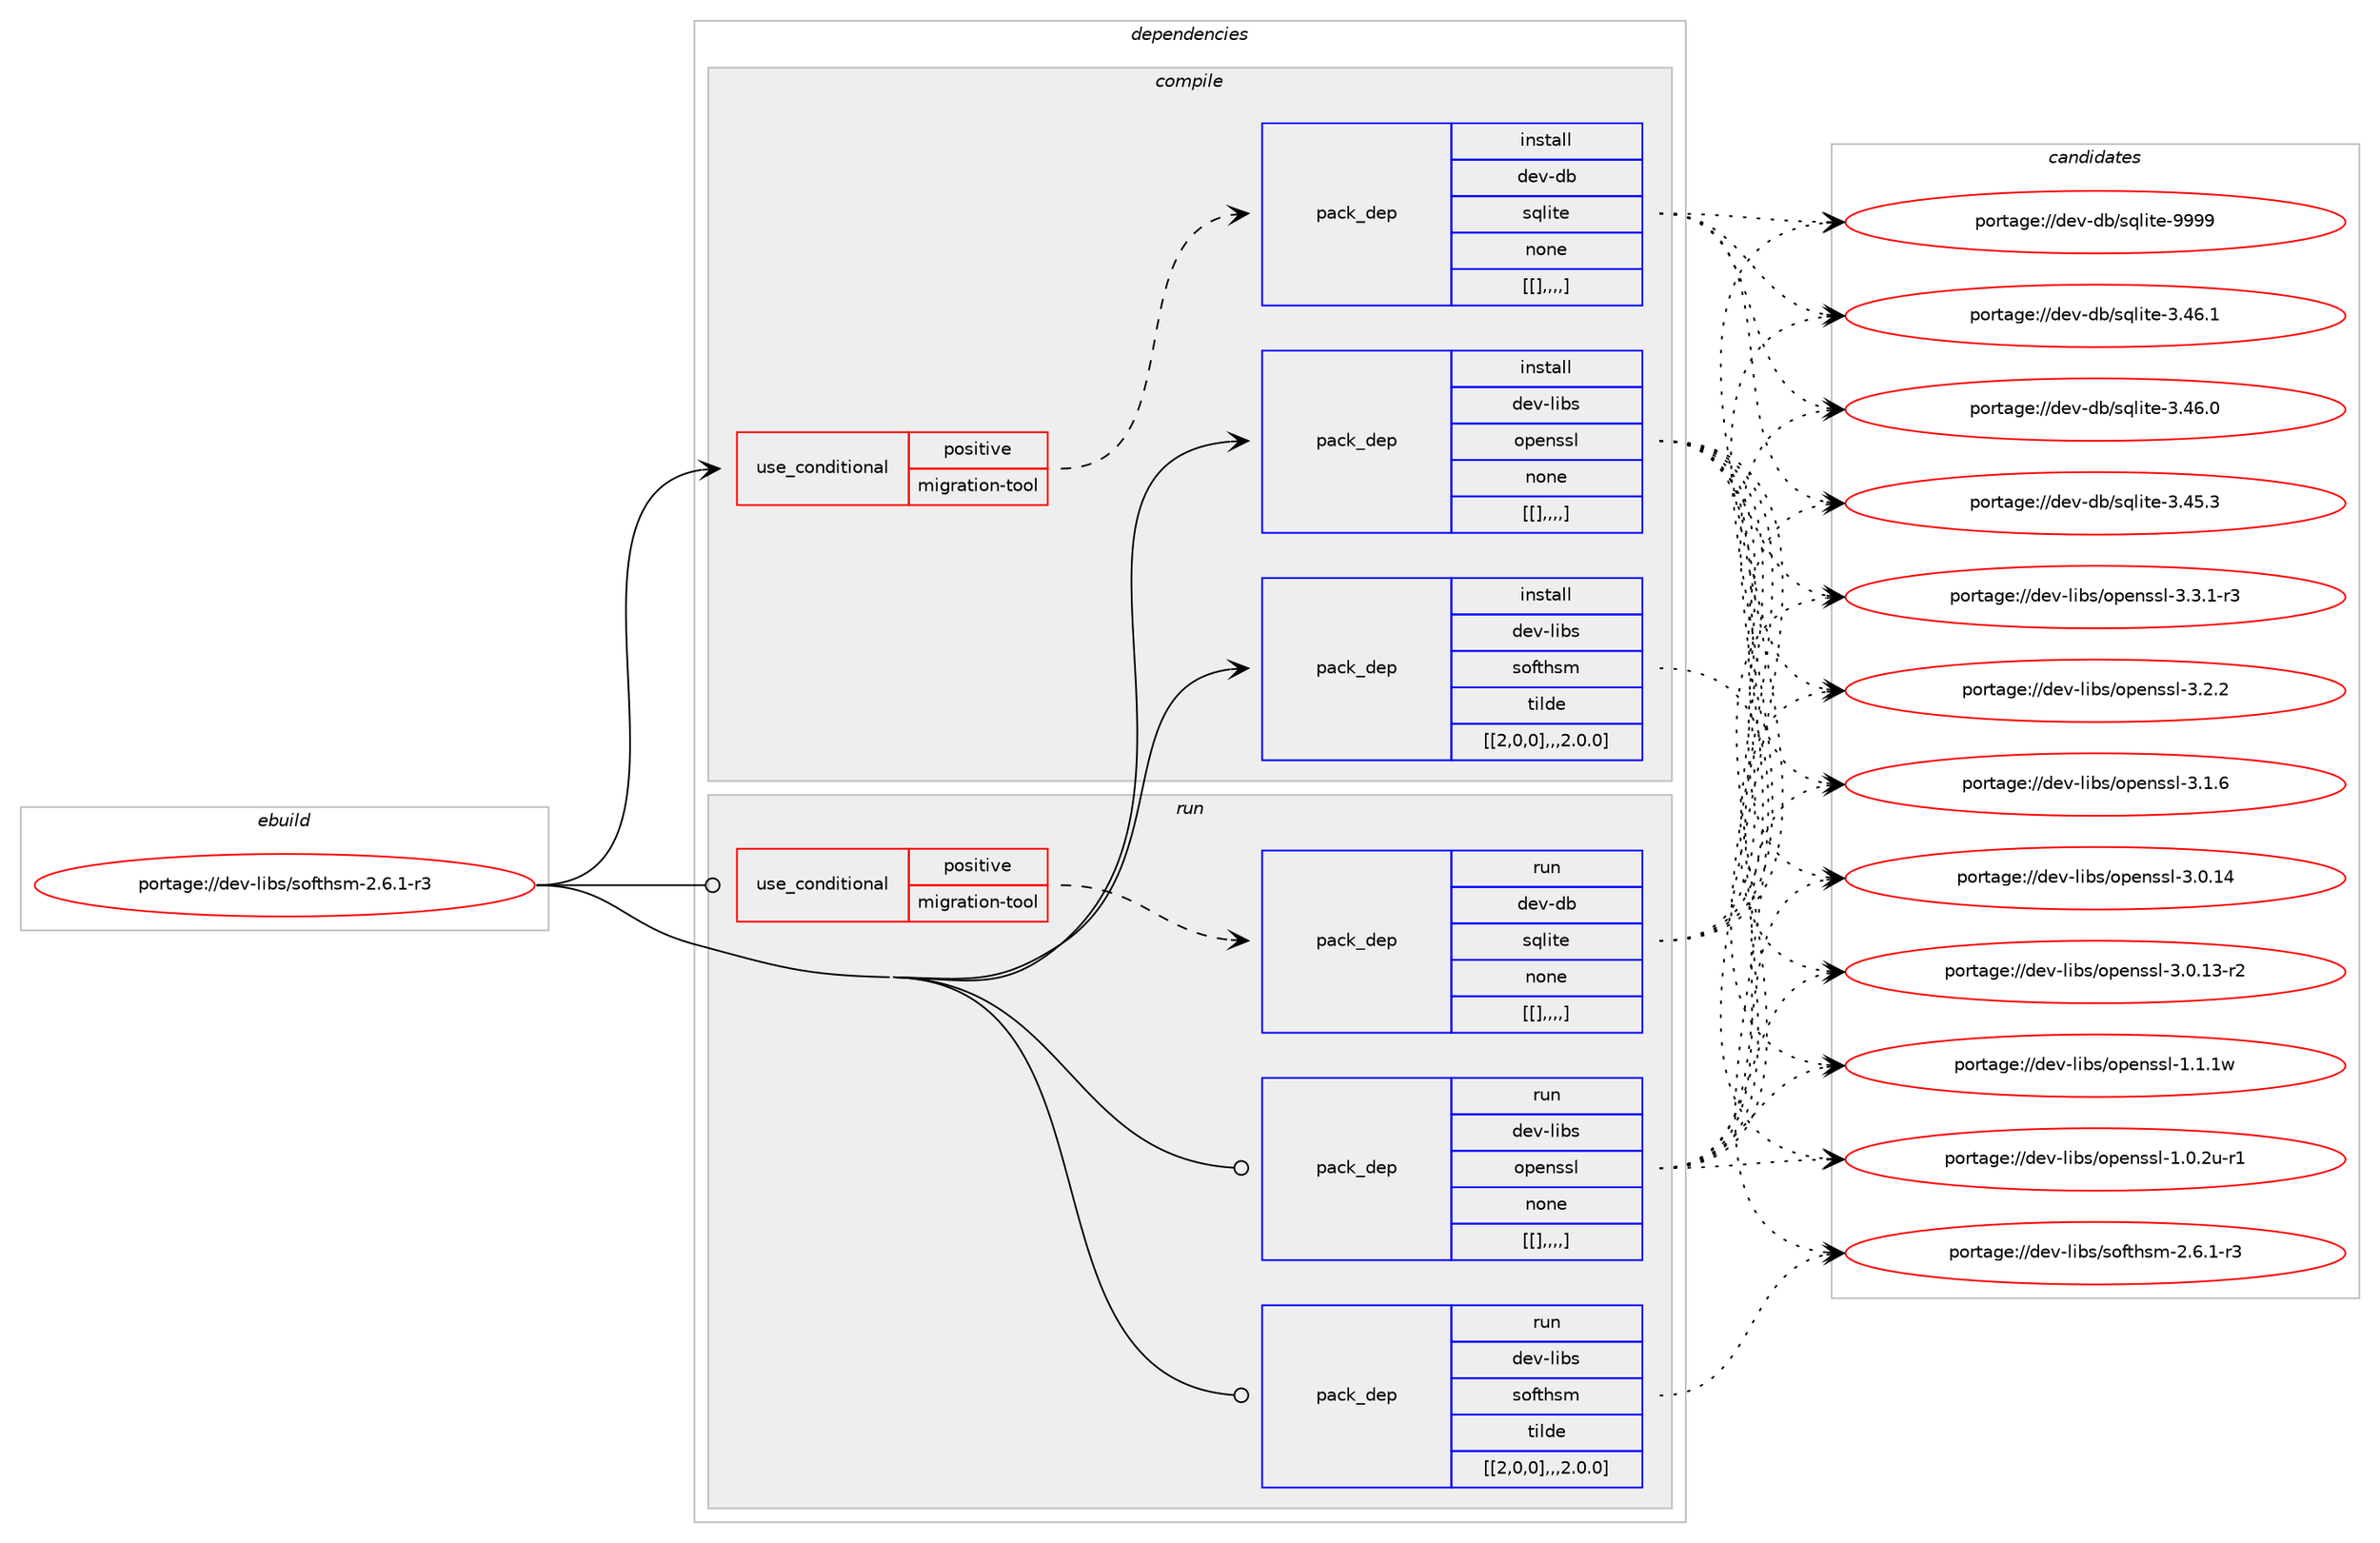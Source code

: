 digraph prolog {

# *************
# Graph options
# *************

newrank=true;
concentrate=true;
compound=true;
graph [rankdir=LR,fontname=Helvetica,fontsize=10,ranksep=1.5];#, ranksep=2.5, nodesep=0.2];
edge  [arrowhead=vee];
node  [fontname=Helvetica,fontsize=10];

# **********
# The ebuild
# **********

subgraph cluster_leftcol {
color=gray;
label=<<i>ebuild</i>>;
id [label="portage://dev-libs/softhsm-2.6.1-r3", color=red, width=4, href="../dev-libs/softhsm-2.6.1-r3.svg"];
}

# ****************
# The dependencies
# ****************

subgraph cluster_midcol {
color=gray;
label=<<i>dependencies</i>>;
subgraph cluster_compile {
fillcolor="#eeeeee";
style=filled;
label=<<i>compile</i>>;
subgraph cond28684 {
dependency115114 [label=<<TABLE BORDER="0" CELLBORDER="1" CELLSPACING="0" CELLPADDING="4"><TR><TD ROWSPAN="3" CELLPADDING="10">use_conditional</TD></TR><TR><TD>positive</TD></TR><TR><TD>migration-tool</TD></TR></TABLE>>, shape=none, color=red];
subgraph pack85262 {
dependency115115 [label=<<TABLE BORDER="0" CELLBORDER="1" CELLSPACING="0" CELLPADDING="4" WIDTH="220"><TR><TD ROWSPAN="6" CELLPADDING="30">pack_dep</TD></TR><TR><TD WIDTH="110">install</TD></TR><TR><TD>dev-db</TD></TR><TR><TD>sqlite</TD></TR><TR><TD>none</TD></TR><TR><TD>[[],,,,]</TD></TR></TABLE>>, shape=none, color=blue];
}
dependency115114:e -> dependency115115:w [weight=20,style="dashed",arrowhead="vee"];
}
id:e -> dependency115114:w [weight=20,style="solid",arrowhead="vee"];
subgraph pack85263 {
dependency115116 [label=<<TABLE BORDER="0" CELLBORDER="1" CELLSPACING="0" CELLPADDING="4" WIDTH="220"><TR><TD ROWSPAN="6" CELLPADDING="30">pack_dep</TD></TR><TR><TD WIDTH="110">install</TD></TR><TR><TD>dev-libs</TD></TR><TR><TD>openssl</TD></TR><TR><TD>none</TD></TR><TR><TD>[[],,,,]</TD></TR></TABLE>>, shape=none, color=blue];
}
id:e -> dependency115116:w [weight=20,style="solid",arrowhead="vee"];
subgraph pack85264 {
dependency115117 [label=<<TABLE BORDER="0" CELLBORDER="1" CELLSPACING="0" CELLPADDING="4" WIDTH="220"><TR><TD ROWSPAN="6" CELLPADDING="30">pack_dep</TD></TR><TR><TD WIDTH="110">install</TD></TR><TR><TD>dev-libs</TD></TR><TR><TD>softhsm</TD></TR><TR><TD>tilde</TD></TR><TR><TD>[[2,0,0],,,2.0.0]</TD></TR></TABLE>>, shape=none, color=blue];
}
id:e -> dependency115117:w [weight=20,style="solid",arrowhead="vee"];
}
subgraph cluster_compileandrun {
fillcolor="#eeeeee";
style=filled;
label=<<i>compile and run</i>>;
}
subgraph cluster_run {
fillcolor="#eeeeee";
style=filled;
label=<<i>run</i>>;
subgraph cond28685 {
dependency115118 [label=<<TABLE BORDER="0" CELLBORDER="1" CELLSPACING="0" CELLPADDING="4"><TR><TD ROWSPAN="3" CELLPADDING="10">use_conditional</TD></TR><TR><TD>positive</TD></TR><TR><TD>migration-tool</TD></TR></TABLE>>, shape=none, color=red];
subgraph pack85265 {
dependency115119 [label=<<TABLE BORDER="0" CELLBORDER="1" CELLSPACING="0" CELLPADDING="4" WIDTH="220"><TR><TD ROWSPAN="6" CELLPADDING="30">pack_dep</TD></TR><TR><TD WIDTH="110">run</TD></TR><TR><TD>dev-db</TD></TR><TR><TD>sqlite</TD></TR><TR><TD>none</TD></TR><TR><TD>[[],,,,]</TD></TR></TABLE>>, shape=none, color=blue];
}
dependency115118:e -> dependency115119:w [weight=20,style="dashed",arrowhead="vee"];
}
id:e -> dependency115118:w [weight=20,style="solid",arrowhead="odot"];
subgraph pack85266 {
dependency115120 [label=<<TABLE BORDER="0" CELLBORDER="1" CELLSPACING="0" CELLPADDING="4" WIDTH="220"><TR><TD ROWSPAN="6" CELLPADDING="30">pack_dep</TD></TR><TR><TD WIDTH="110">run</TD></TR><TR><TD>dev-libs</TD></TR><TR><TD>openssl</TD></TR><TR><TD>none</TD></TR><TR><TD>[[],,,,]</TD></TR></TABLE>>, shape=none, color=blue];
}
id:e -> dependency115120:w [weight=20,style="solid",arrowhead="odot"];
subgraph pack85267 {
dependency115121 [label=<<TABLE BORDER="0" CELLBORDER="1" CELLSPACING="0" CELLPADDING="4" WIDTH="220"><TR><TD ROWSPAN="6" CELLPADDING="30">pack_dep</TD></TR><TR><TD WIDTH="110">run</TD></TR><TR><TD>dev-libs</TD></TR><TR><TD>softhsm</TD></TR><TR><TD>tilde</TD></TR><TR><TD>[[2,0,0],,,2.0.0]</TD></TR></TABLE>>, shape=none, color=blue];
}
id:e -> dependency115121:w [weight=20,style="solid",arrowhead="odot"];
}
}

# **************
# The candidates
# **************

subgraph cluster_choices {
rank=same;
color=gray;
label=<<i>candidates</i>>;

subgraph choice85262 {
color=black;
nodesep=1;
choice1001011184510098471151131081051161014557575757 [label="portage://dev-db/sqlite-9999", color=red, width=4,href="../dev-db/sqlite-9999.svg"];
choice10010111845100984711511310810511610145514652544649 [label="portage://dev-db/sqlite-3.46.1", color=red, width=4,href="../dev-db/sqlite-3.46.1.svg"];
choice10010111845100984711511310810511610145514652544648 [label="portage://dev-db/sqlite-3.46.0", color=red, width=4,href="../dev-db/sqlite-3.46.0.svg"];
choice10010111845100984711511310810511610145514652534651 [label="portage://dev-db/sqlite-3.45.3", color=red, width=4,href="../dev-db/sqlite-3.45.3.svg"];
dependency115115:e -> choice1001011184510098471151131081051161014557575757:w [style=dotted,weight="100"];
dependency115115:e -> choice10010111845100984711511310810511610145514652544649:w [style=dotted,weight="100"];
dependency115115:e -> choice10010111845100984711511310810511610145514652544648:w [style=dotted,weight="100"];
dependency115115:e -> choice10010111845100984711511310810511610145514652534651:w [style=dotted,weight="100"];
}
subgraph choice85263 {
color=black;
nodesep=1;
choice1001011184510810598115471111121011101151151084551465146494511451 [label="portage://dev-libs/openssl-3.3.1-r3", color=red, width=4,href="../dev-libs/openssl-3.3.1-r3.svg"];
choice100101118451081059811547111112101110115115108455146504650 [label="portage://dev-libs/openssl-3.2.2", color=red, width=4,href="../dev-libs/openssl-3.2.2.svg"];
choice100101118451081059811547111112101110115115108455146494654 [label="portage://dev-libs/openssl-3.1.6", color=red, width=4,href="../dev-libs/openssl-3.1.6.svg"];
choice10010111845108105981154711111210111011511510845514648464952 [label="portage://dev-libs/openssl-3.0.14", color=red, width=4,href="../dev-libs/openssl-3.0.14.svg"];
choice100101118451081059811547111112101110115115108455146484649514511450 [label="portage://dev-libs/openssl-3.0.13-r2", color=red, width=4,href="../dev-libs/openssl-3.0.13-r2.svg"];
choice100101118451081059811547111112101110115115108454946494649119 [label="portage://dev-libs/openssl-1.1.1w", color=red, width=4,href="../dev-libs/openssl-1.1.1w.svg"];
choice1001011184510810598115471111121011101151151084549464846501174511449 [label="portage://dev-libs/openssl-1.0.2u-r1", color=red, width=4,href="../dev-libs/openssl-1.0.2u-r1.svg"];
dependency115116:e -> choice1001011184510810598115471111121011101151151084551465146494511451:w [style=dotted,weight="100"];
dependency115116:e -> choice100101118451081059811547111112101110115115108455146504650:w [style=dotted,weight="100"];
dependency115116:e -> choice100101118451081059811547111112101110115115108455146494654:w [style=dotted,weight="100"];
dependency115116:e -> choice10010111845108105981154711111210111011511510845514648464952:w [style=dotted,weight="100"];
dependency115116:e -> choice100101118451081059811547111112101110115115108455146484649514511450:w [style=dotted,weight="100"];
dependency115116:e -> choice100101118451081059811547111112101110115115108454946494649119:w [style=dotted,weight="100"];
dependency115116:e -> choice1001011184510810598115471111121011101151151084549464846501174511449:w [style=dotted,weight="100"];
}
subgraph choice85264 {
color=black;
nodesep=1;
choice1001011184510810598115471151111021161041151094550465446494511451 [label="portage://dev-libs/softhsm-2.6.1-r3", color=red, width=4,href="../dev-libs/softhsm-2.6.1-r3.svg"];
dependency115117:e -> choice1001011184510810598115471151111021161041151094550465446494511451:w [style=dotted,weight="100"];
}
subgraph choice85265 {
color=black;
nodesep=1;
choice1001011184510098471151131081051161014557575757 [label="portage://dev-db/sqlite-9999", color=red, width=4,href="../dev-db/sqlite-9999.svg"];
choice10010111845100984711511310810511610145514652544649 [label="portage://dev-db/sqlite-3.46.1", color=red, width=4,href="../dev-db/sqlite-3.46.1.svg"];
choice10010111845100984711511310810511610145514652544648 [label="portage://dev-db/sqlite-3.46.0", color=red, width=4,href="../dev-db/sqlite-3.46.0.svg"];
choice10010111845100984711511310810511610145514652534651 [label="portage://dev-db/sqlite-3.45.3", color=red, width=4,href="../dev-db/sqlite-3.45.3.svg"];
dependency115119:e -> choice1001011184510098471151131081051161014557575757:w [style=dotted,weight="100"];
dependency115119:e -> choice10010111845100984711511310810511610145514652544649:w [style=dotted,weight="100"];
dependency115119:e -> choice10010111845100984711511310810511610145514652544648:w [style=dotted,weight="100"];
dependency115119:e -> choice10010111845100984711511310810511610145514652534651:w [style=dotted,weight="100"];
}
subgraph choice85266 {
color=black;
nodesep=1;
choice1001011184510810598115471111121011101151151084551465146494511451 [label="portage://dev-libs/openssl-3.3.1-r3", color=red, width=4,href="../dev-libs/openssl-3.3.1-r3.svg"];
choice100101118451081059811547111112101110115115108455146504650 [label="portage://dev-libs/openssl-3.2.2", color=red, width=4,href="../dev-libs/openssl-3.2.2.svg"];
choice100101118451081059811547111112101110115115108455146494654 [label="portage://dev-libs/openssl-3.1.6", color=red, width=4,href="../dev-libs/openssl-3.1.6.svg"];
choice10010111845108105981154711111210111011511510845514648464952 [label="portage://dev-libs/openssl-3.0.14", color=red, width=4,href="../dev-libs/openssl-3.0.14.svg"];
choice100101118451081059811547111112101110115115108455146484649514511450 [label="portage://dev-libs/openssl-3.0.13-r2", color=red, width=4,href="../dev-libs/openssl-3.0.13-r2.svg"];
choice100101118451081059811547111112101110115115108454946494649119 [label="portage://dev-libs/openssl-1.1.1w", color=red, width=4,href="../dev-libs/openssl-1.1.1w.svg"];
choice1001011184510810598115471111121011101151151084549464846501174511449 [label="portage://dev-libs/openssl-1.0.2u-r1", color=red, width=4,href="../dev-libs/openssl-1.0.2u-r1.svg"];
dependency115120:e -> choice1001011184510810598115471111121011101151151084551465146494511451:w [style=dotted,weight="100"];
dependency115120:e -> choice100101118451081059811547111112101110115115108455146504650:w [style=dotted,weight="100"];
dependency115120:e -> choice100101118451081059811547111112101110115115108455146494654:w [style=dotted,weight="100"];
dependency115120:e -> choice10010111845108105981154711111210111011511510845514648464952:w [style=dotted,weight="100"];
dependency115120:e -> choice100101118451081059811547111112101110115115108455146484649514511450:w [style=dotted,weight="100"];
dependency115120:e -> choice100101118451081059811547111112101110115115108454946494649119:w [style=dotted,weight="100"];
dependency115120:e -> choice1001011184510810598115471111121011101151151084549464846501174511449:w [style=dotted,weight="100"];
}
subgraph choice85267 {
color=black;
nodesep=1;
choice1001011184510810598115471151111021161041151094550465446494511451 [label="portage://dev-libs/softhsm-2.6.1-r3", color=red, width=4,href="../dev-libs/softhsm-2.6.1-r3.svg"];
dependency115121:e -> choice1001011184510810598115471151111021161041151094550465446494511451:w [style=dotted,weight="100"];
}
}

}
